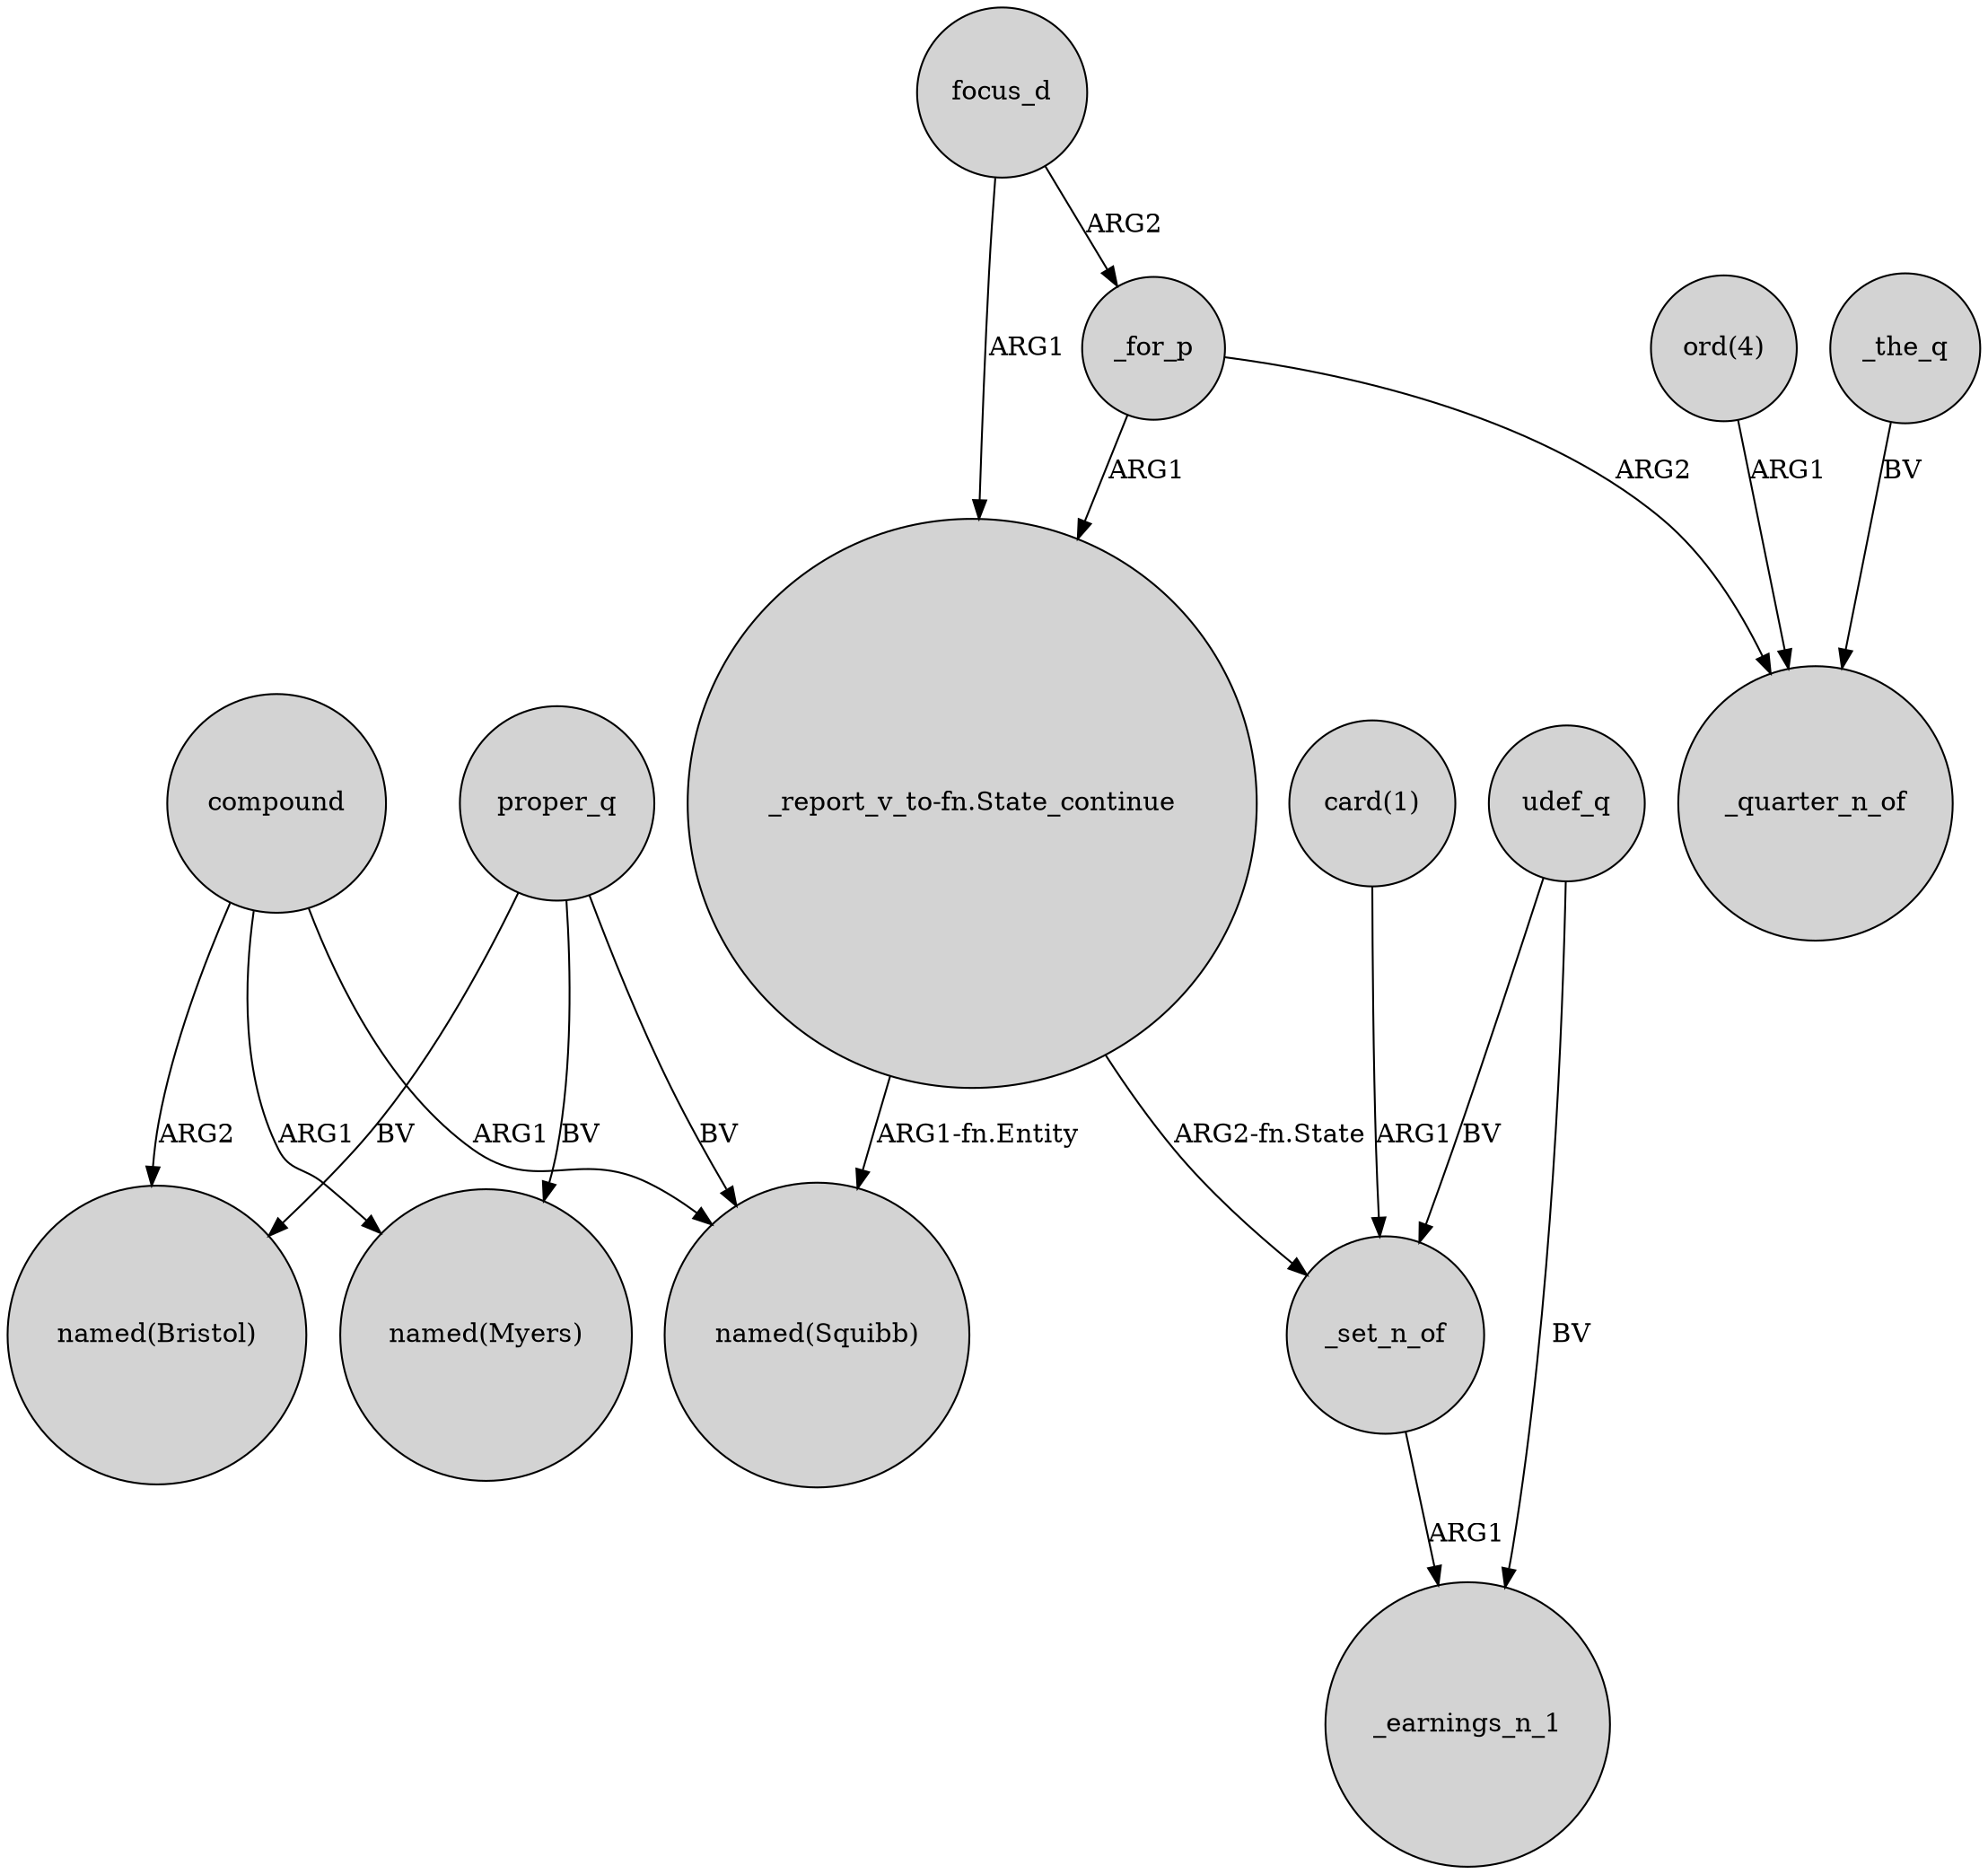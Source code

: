 digraph {
	node [shape=circle style=filled]
	proper_q -> "named(Bristol)" [label=BV]
	udef_q -> _earnings_n_1 [label=BV]
	"_report_v_to-fn.State_continue" -> "named(Squibb)" [label="ARG1-fn.Entity"]
	_the_q -> _quarter_n_of [label=BV]
	compound -> "named(Myers)" [label=ARG1]
	focus_d -> _for_p [label=ARG2]
	proper_q -> "named(Myers)" [label=BV]
	compound -> "named(Bristol)" [label=ARG2]
	_for_p -> "_report_v_to-fn.State_continue" [label=ARG1]
	proper_q -> "named(Squibb)" [label=BV]
	"card(1)" -> _set_n_of [label=ARG1]
	"_report_v_to-fn.State_continue" -> _set_n_of [label="ARG2-fn.State"]
	focus_d -> "_report_v_to-fn.State_continue" [label=ARG1]
	"ord(4)" -> _quarter_n_of [label=ARG1]
	_set_n_of -> _earnings_n_1 [label=ARG1]
	udef_q -> _set_n_of [label=BV]
	compound -> "named(Squibb)" [label=ARG1]
	_for_p -> _quarter_n_of [label=ARG2]
}
